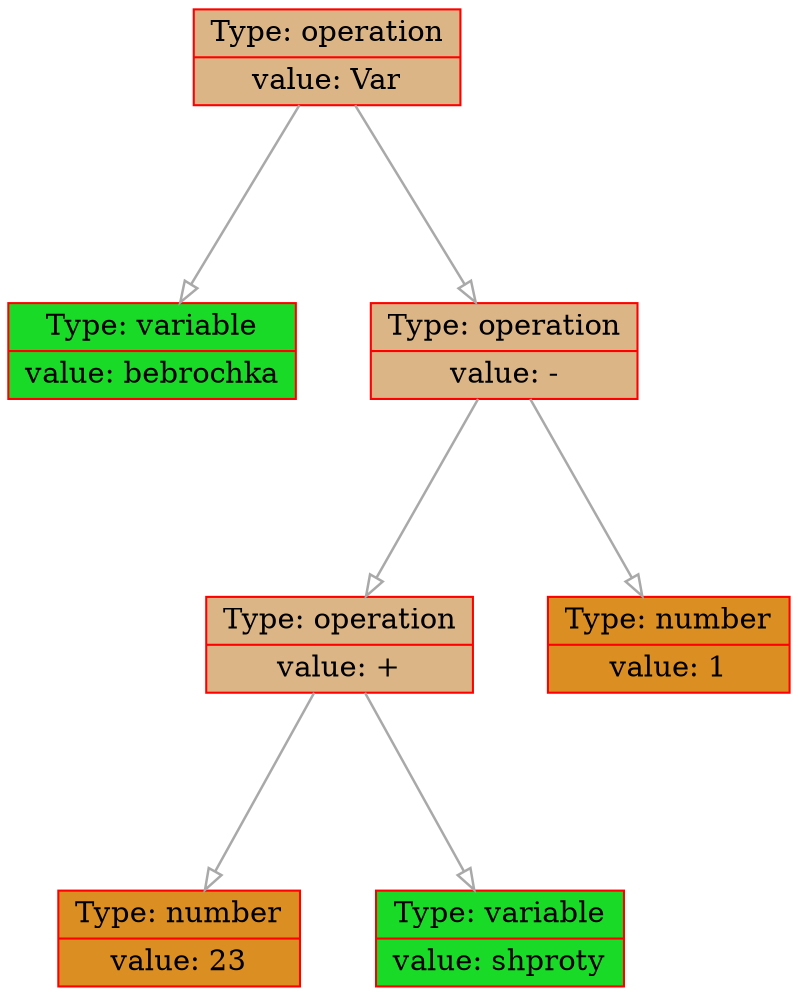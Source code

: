 
    digraph g {
        dpi      = 200;
        fontname = "Comic Sans MS";
        fontsize = 20;
        rankdir   =  TB;
        edge [color = darkgrey, arrowhead = onormal, arrowsize = 1, penwidth = 1.2]
        graph[fillcolor = lightgreen, ranksep = 1.3, nodesep = 0.5,
        style = "rounded, filled",color = green, penwidth = 2]

    Node00000178d0147850[shape=record, width=0.2, style="filled", color="red", fillcolor="#DBB585",label=" {Type: operation | value: Var}"] 
 
Node00000178d01475b0[shape=record, width=0.2, style="filled", color="red", fillcolor="#19DB27",label=" {Type: variable | value: bebrochka}"] 
 
Node00000178d0147820[shape=record, width=0.2, style="filled", color="red", fillcolor="#DBB585",label=" {Type: operation | value: -}"] 
 
Node00000178d01477c0[shape=record, width=0.2, style="filled", color="red", fillcolor="#DBB585",label=" {Type: operation | value: +}"] 
 
Node00000178d01475e0[shape=record, width=0.2, style="filled", color="red", fillcolor="#DB8E21",label=" {Type: number | value: 23}"] 
 
Node00000178d0147790[shape=record, width=0.2, style="filled", color="red", fillcolor="#19DB27",label=" {Type: variable | value: shproty}"] 
 
Node00000178d01477f0[shape=record, width=0.2, style="filled", color="red", fillcolor="#DB8E21",label=" {Type: number | value: 1}"] 
 
Node00000178d0147850->Node00000178d01475b0
Node00000178d0147850->Node00000178d0147820
Node00000178d0147820->Node00000178d01477c0
Node00000178d01477c0->Node00000178d01475e0
Node00000178d01477c0->Node00000178d0147790
Node00000178d0147820->Node00000178d01477f0
}
